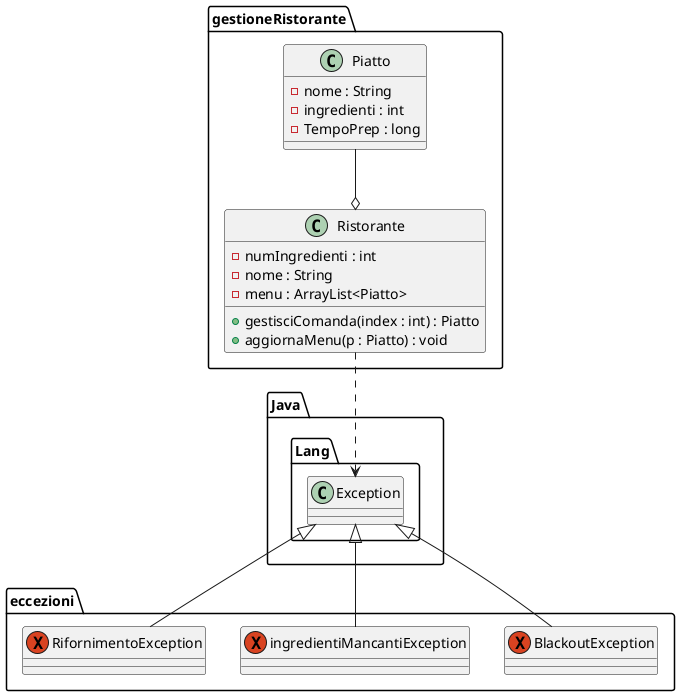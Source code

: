 @startuml
    package gestioneRistorante{
        class Piatto{
            -nome : String
            -ingredienti : int
            -TempoPrep : long

        }
        class Ristorante{
            -numIngredienti : int
            - nome : String
            - menu : ArrayList<Piatto>
            +gestisciComanda(index : int) : Piatto
            +aggiornaMenu(p : Piatto) : void
        }
    }

    class Java.Lang.Exception

    package eccezioni{
        Exception BlackoutException
        Exception ingredientiMancantiException
        Exception RifornimentoException
    }

BlackoutException -up-|> Exception
RifornimentoException -up-|> Exception
ingredientiMancantiException -up-|> Exception

Piatto --o Ristorante
Ristorante ..> Exception
}
@enduml